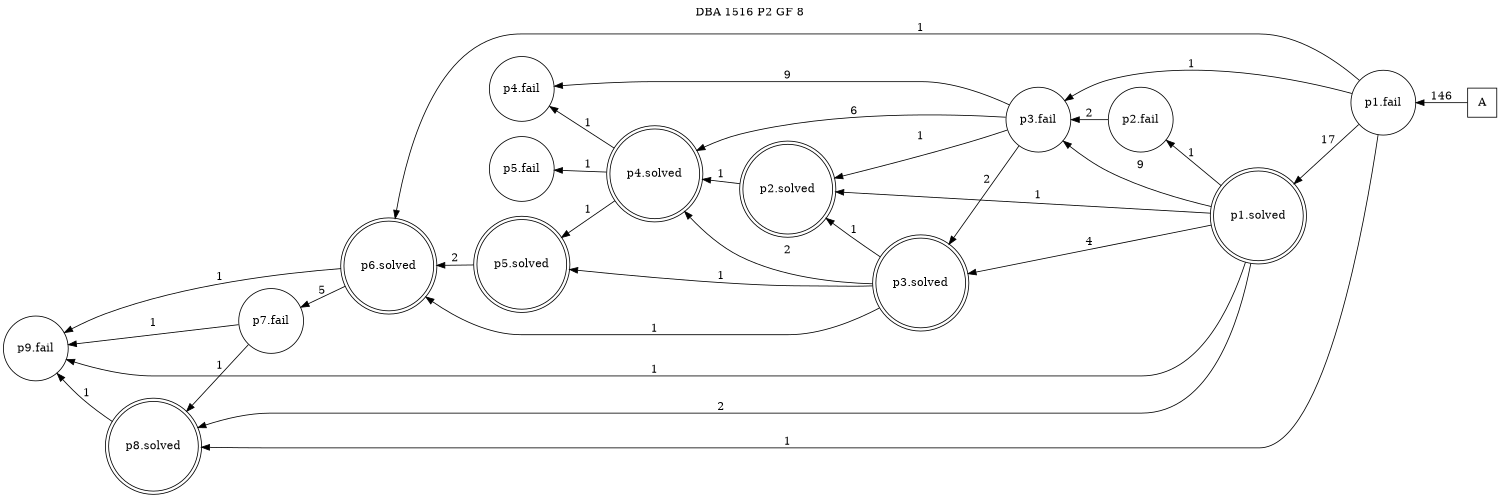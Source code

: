 digraph DBA_1516_P2_GF_8 {
labelloc="tl"
label= " DBA 1516 P2 GF 8 "
rankdir="RL";
graph [ size=" 10 , 10 !"]

"A" [shape="square" label="A"]
"p1.fail" [shape="circle" label="p1.fail"]
"p1.solved" [shape="doublecircle" label="p1.solved"]
"p2.fail" [shape="circle" label="p2.fail"]
"p3.fail" [shape="circle" label="p3.fail"]
"p4.fail" [shape="circle" label="p4.fail"]
"p2.solved" [shape="doublecircle" label="p2.solved"]
"p4.solved" [shape="doublecircle" label="p4.solved"]
"p5.fail" [shape="circle" label="p5.fail"]
"p3.solved" [shape="doublecircle" label="p3.solved"]
"p5.solved" [shape="doublecircle" label="p5.solved"]
"p6.solved" [shape="doublecircle" label="p6.solved"]
"p7.fail" [shape="circle" label="p7.fail"]
"p8.solved" [shape="doublecircle" label="p8.solved"]
"p9.fail" [shape="circle" label="p9.fail"]
"A" -> "p1.fail" [ label=146]
"p1.fail" -> "p1.solved" [ label=17]
"p1.fail" -> "p3.fail" [ label=1]
"p1.fail" -> "p6.solved" [ label=1]
"p1.fail" -> "p8.solved" [ label=1]
"p1.solved" -> "p2.fail" [ label=1]
"p1.solved" -> "p3.fail" [ label=9]
"p1.solved" -> "p2.solved" [ label=1]
"p1.solved" -> "p3.solved" [ label=4]
"p1.solved" -> "p8.solved" [ label=2]
"p1.solved" -> "p9.fail" [ label=1]
"p2.fail" -> "p3.fail" [ label=2]
"p3.fail" -> "p4.fail" [ label=9]
"p3.fail" -> "p2.solved" [ label=1]
"p3.fail" -> "p4.solved" [ label=6]
"p3.fail" -> "p3.solved" [ label=2]
"p2.solved" -> "p4.solved" [ label=1]
"p4.solved" -> "p4.fail" [ label=1]
"p4.solved" -> "p5.fail" [ label=1]
"p4.solved" -> "p5.solved" [ label=1]
"p3.solved" -> "p2.solved" [ label=1]
"p3.solved" -> "p4.solved" [ label=2]
"p3.solved" -> "p5.solved" [ label=1]
"p3.solved" -> "p6.solved" [ label=1]
"p5.solved" -> "p6.solved" [ label=2]
"p6.solved" -> "p7.fail" [ label=5]
"p6.solved" -> "p9.fail" [ label=1]
"p7.fail" -> "p8.solved" [ label=1]
"p7.fail" -> "p9.fail" [ label=1]
"p8.solved" -> "p9.fail" [ label=1]
}
